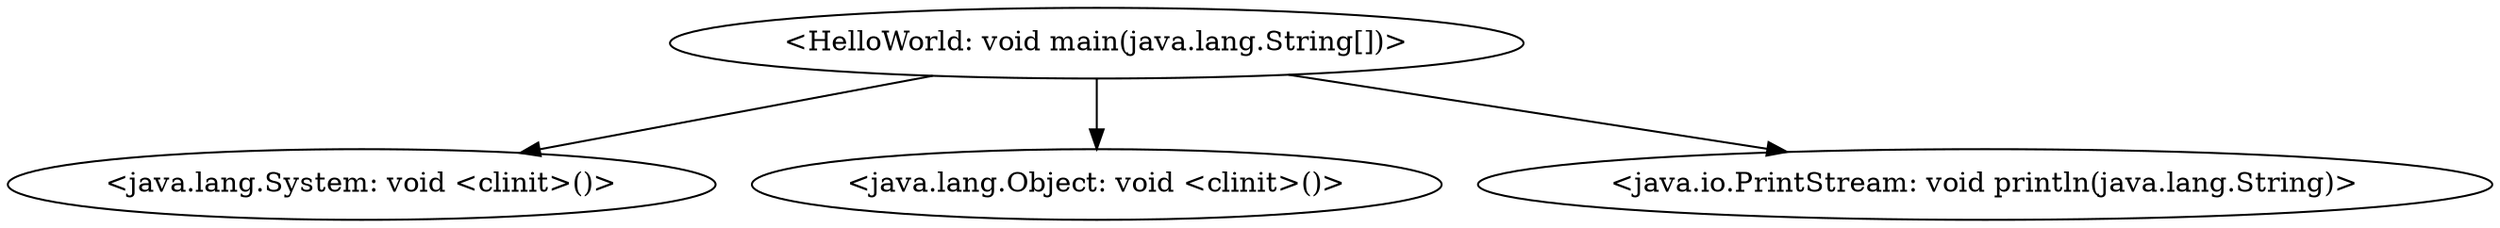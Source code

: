 digraph "call-graph" {
    "<HelloWorld: void main(java.lang.String[])>"
    "<java.lang.System: void <clinit>()>"
    "<HelloWorld: void main(java.lang.String[])>"->"<java.lang.System: void <clinit>()>";
    "<java.lang.Object: void <clinit>()>"
    "<HelloWorld: void main(java.lang.String[])>"->"<java.lang.Object: void <clinit>()>";
    "<java.io.PrintStream: void println(java.lang.String)>"
    "<HelloWorld: void main(java.lang.String[])>"->"<java.io.PrintStream: void println(java.lang.String)>";
}
